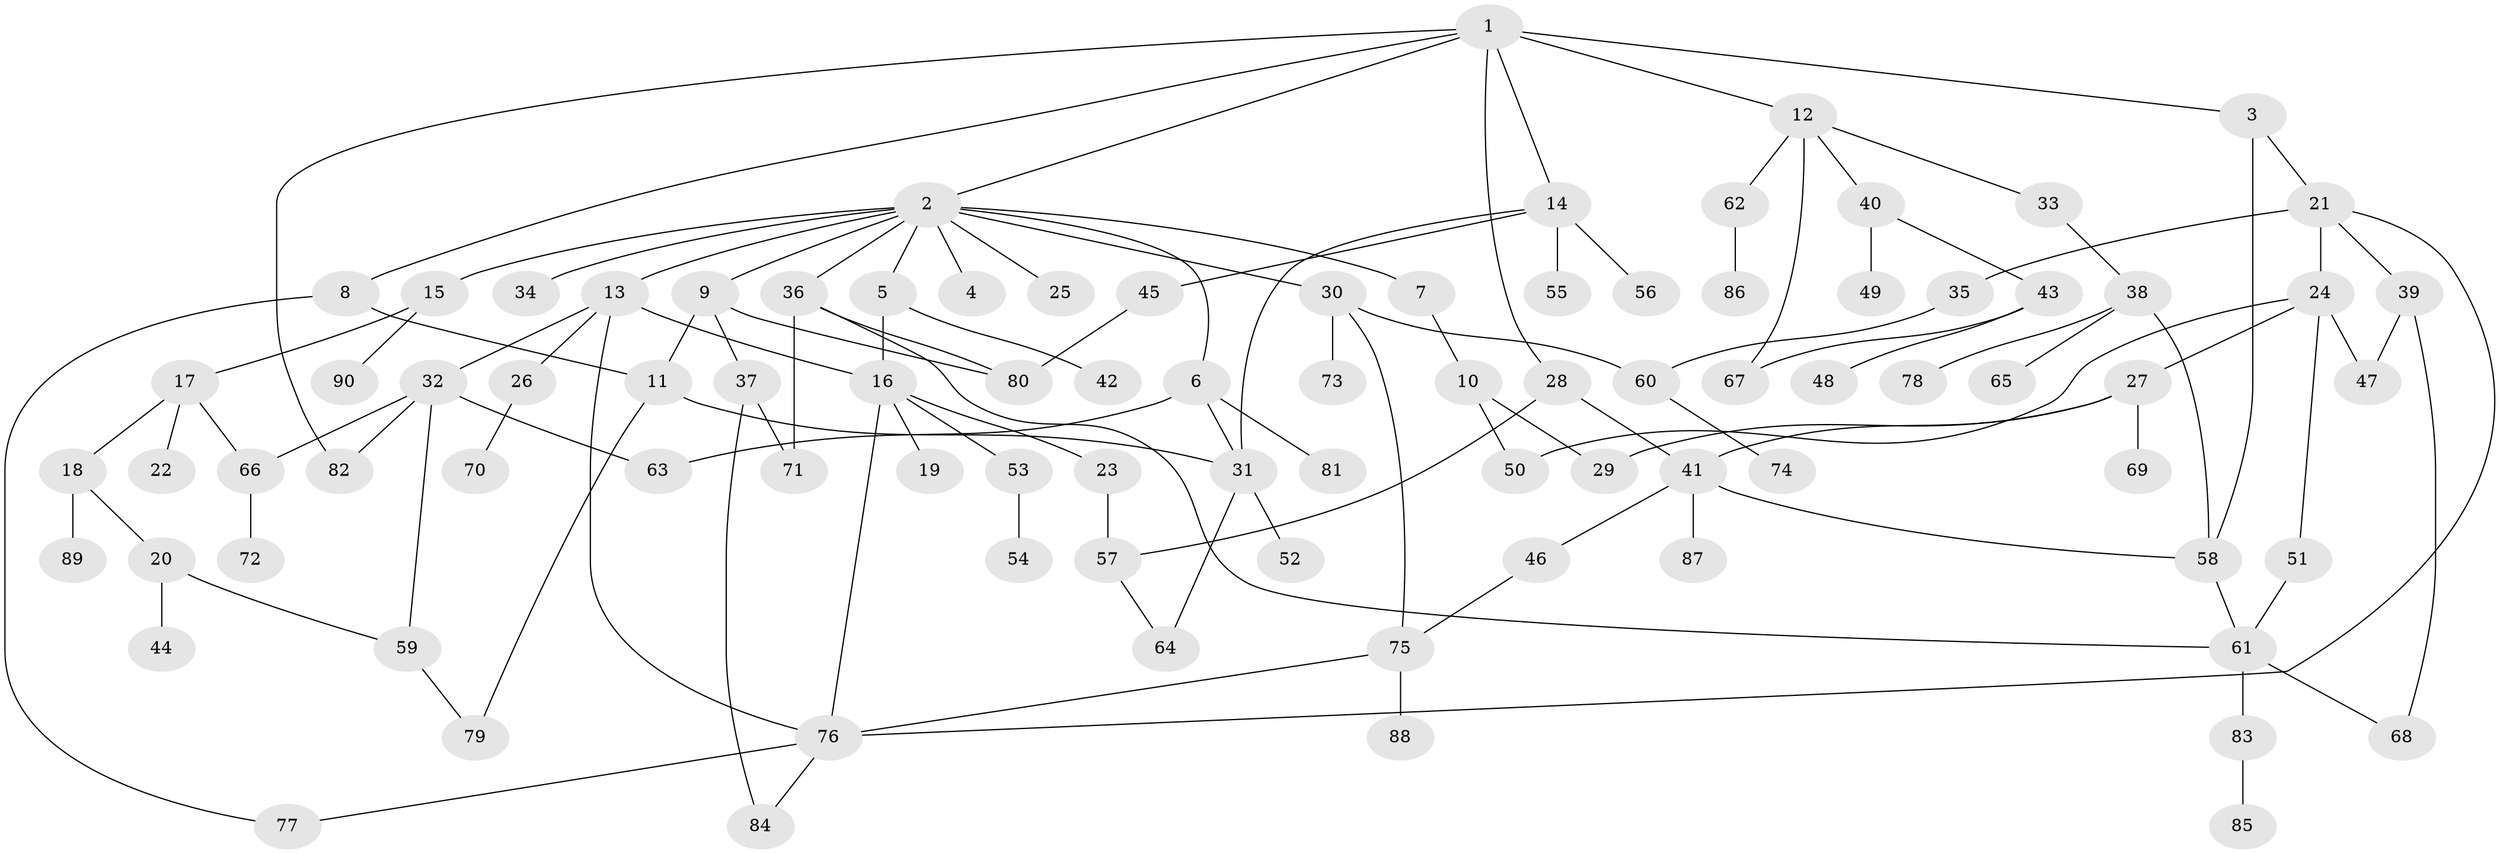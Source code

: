 // Generated by graph-tools (version 1.1) at 2025/42/03/09/25 04:42:00]
// undirected, 90 vertices, 120 edges
graph export_dot {
graph [start="1"]
  node [color=gray90,style=filled];
  1;
  2;
  3;
  4;
  5;
  6;
  7;
  8;
  9;
  10;
  11;
  12;
  13;
  14;
  15;
  16;
  17;
  18;
  19;
  20;
  21;
  22;
  23;
  24;
  25;
  26;
  27;
  28;
  29;
  30;
  31;
  32;
  33;
  34;
  35;
  36;
  37;
  38;
  39;
  40;
  41;
  42;
  43;
  44;
  45;
  46;
  47;
  48;
  49;
  50;
  51;
  52;
  53;
  54;
  55;
  56;
  57;
  58;
  59;
  60;
  61;
  62;
  63;
  64;
  65;
  66;
  67;
  68;
  69;
  70;
  71;
  72;
  73;
  74;
  75;
  76;
  77;
  78;
  79;
  80;
  81;
  82;
  83;
  84;
  85;
  86;
  87;
  88;
  89;
  90;
  1 -- 2;
  1 -- 3;
  1 -- 8;
  1 -- 12;
  1 -- 14;
  1 -- 28;
  1 -- 82;
  2 -- 4;
  2 -- 5;
  2 -- 6;
  2 -- 7;
  2 -- 9;
  2 -- 13;
  2 -- 15;
  2 -- 25;
  2 -- 30;
  2 -- 34;
  2 -- 36;
  3 -- 21;
  3 -- 58;
  5 -- 16;
  5 -- 42;
  6 -- 31;
  6 -- 81;
  6 -- 63;
  7 -- 10;
  8 -- 77;
  8 -- 11;
  9 -- 11;
  9 -- 37;
  9 -- 80;
  10 -- 50;
  10 -- 29;
  11 -- 31;
  11 -- 79;
  12 -- 33;
  12 -- 40;
  12 -- 62;
  12 -- 67;
  13 -- 26;
  13 -- 32;
  13 -- 16;
  13 -- 76;
  14 -- 45;
  14 -- 55;
  14 -- 56;
  14 -- 31;
  15 -- 17;
  15 -- 90;
  16 -- 19;
  16 -- 23;
  16 -- 53;
  16 -- 76;
  17 -- 18;
  17 -- 22;
  17 -- 66;
  18 -- 20;
  18 -- 89;
  20 -- 44;
  20 -- 59;
  21 -- 24;
  21 -- 35;
  21 -- 39;
  21 -- 76;
  23 -- 57;
  24 -- 27;
  24 -- 47;
  24 -- 50;
  24 -- 51;
  26 -- 70;
  27 -- 29;
  27 -- 69;
  27 -- 41;
  28 -- 41;
  28 -- 57;
  30 -- 60;
  30 -- 73;
  30 -- 75;
  31 -- 52;
  31 -- 64;
  32 -- 59;
  32 -- 63;
  32 -- 66;
  32 -- 82;
  33 -- 38;
  35 -- 60;
  36 -- 71;
  36 -- 80;
  36 -- 61;
  37 -- 84;
  37 -- 71;
  38 -- 58;
  38 -- 65;
  38 -- 78;
  39 -- 68;
  39 -- 47;
  40 -- 43;
  40 -- 49;
  41 -- 46;
  41 -- 87;
  41 -- 58;
  43 -- 48;
  43 -- 67;
  45 -- 80;
  46 -- 75;
  51 -- 61;
  53 -- 54;
  57 -- 64;
  58 -- 61;
  59 -- 79;
  60 -- 74;
  61 -- 83;
  61 -- 68;
  62 -- 86;
  66 -- 72;
  75 -- 88;
  75 -- 76;
  76 -- 77;
  76 -- 84;
  83 -- 85;
}
